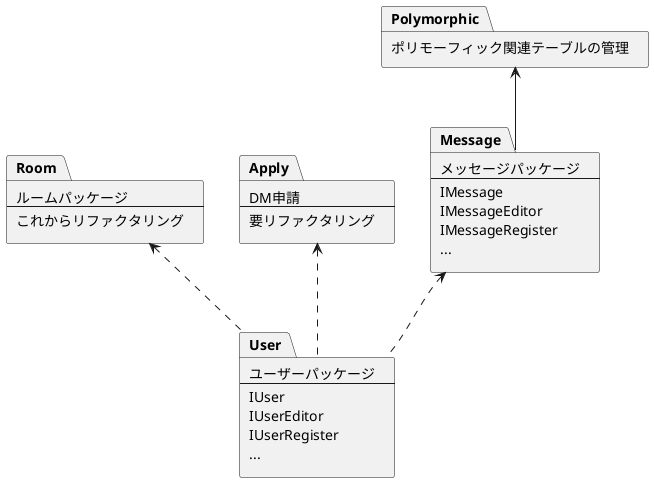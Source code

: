 @startuml
package Message[
    メッセージパッケージ
    --
    IMessage
    IMessageEditor
    IMessageRegister
    ...
]
package Room[
    ルームパッケージ
    --
    これからリファクタリング
]
package User[
    ユーザーパッケージ
    --
    IUser
    IUserEditor
    IUserRegister
    ...
]
package Apply[
    DM申請
    --
    要リファクタリング
]
package Polymorphic[
    ポリモーフィック関連テーブルの管理
]


Message <.. User
Room <.. User
Apply <.. User
Polymorphic <-- Message



@enduml